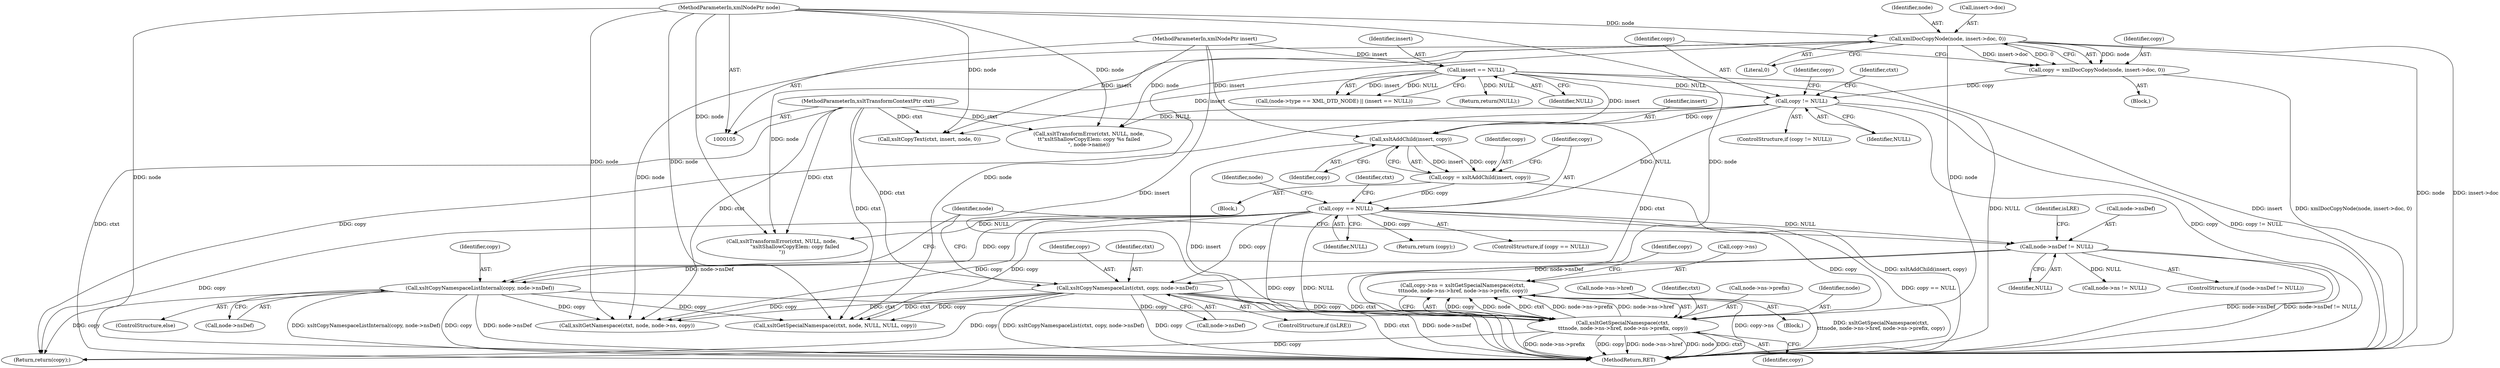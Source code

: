 digraph "0_Chrome_96dbafe288dbe2f0cc45fa3c39daf6d0c37acbab_43@API" {
"1000230" [label="(Call,copy->ns = xsltGetSpecialNamespace(ctxt,\n\t\t\tnode, node->ns->href, node->ns->prefix, copy))"];
"1000234" [label="(Call,xsltGetSpecialNamespace(ctxt,\n\t\t\tnode, node->ns->href, node->ns->prefix, copy))"];
"1000195" [label="(Call,xsltCopyNamespaceList(ctxt, copy, node->nsDef))"];
"1000106" [label="(MethodParameterIn,xsltTransformContextPtr ctxt)"];
"1000168" [label="(Call,copy == NULL)"];
"1000162" [label="(Call,copy = xsltAddChild(insert, copy))"];
"1000164" [label="(Call,xsltAddChild(insert, copy))"];
"1000119" [label="(Call,insert == NULL)"];
"1000108" [label="(MethodParameterIn,xmlNodePtr insert)"];
"1000151" [label="(Call,copy != NULL)"];
"1000142" [label="(Call,copy = xmlDocCopyNode(node, insert->doc, 0))"];
"1000144" [label="(Call,xmlDocCopyNode(node, insert->doc, 0))"];
"1000107" [label="(MethodParameterIn,xmlNodePtr node)"];
"1000187" [label="(Call,node->nsDef != NULL)"];
"1000202" [label="(Call,xsltCopyNamespaceListInternal(copy, node->nsDef))"];
"1000157" [label="(Identifier,copy)"];
"1000154" [label="(Block,)"];
"1000195" [label="(Call,xsltCopyNamespaceList(ctxt, copy, node->nsDef))"];
"1000162" [label="(Call,copy = xsltAddChild(insert, copy))"];
"1000142" [label="(Call,copy = xmlDocCopyNode(node, insert->doc, 0))"];
"1000119" [label="(Call,insert == NULL)"];
"1000237" [label="(Call,node->ns->href)"];
"1000153" [label="(Identifier,NULL)"];
"1000110" [label="(Block,)"];
"1000235" [label="(Identifier,ctxt)"];
"1000168" [label="(Call,copy == NULL)"];
"1000242" [label="(Call,node->ns->prefix)"];
"1000108" [label="(MethodParameterIn,xmlNodePtr insert)"];
"1000163" [label="(Identifier,copy)"];
"1000173" [label="(Identifier,ctxt)"];
"1000186" [label="(ControlStructure,if (node->nsDef != NULL))"];
"1000170" [label="(Identifier,NULL)"];
"1000203" [label="(Identifier,copy)"];
"1000270" [label="(Call,xsltTransformError(ctxt, NULL, node,\n\t\t\"xsltShallowCopyElem: copy %s failed\n\", node->name))"];
"1000172" [label="(Call,xsltTransformError(ctxt, NULL, node,\n                \"xsltShallowCopyElem: copy failed\n\"))"];
"1000177" [label="(Return,return (copy);)"];
"1000150" [label="(ControlStructure,if (copy != NULL))"];
"1000151" [label="(Call,copy != NULL)"];
"1000113" [label="(Call,(node->type == XML_DTD_NODE) || (insert == NULL))"];
"1000164" [label="(Call,xsltAddChild(insert, copy))"];
"1000169" [label="(Identifier,copy)"];
"1000106" [label="(MethodParameterIn,xsltTransformContextPtr ctxt)"];
"1000280" [label="(MethodReturn,RET)"];
"1000165" [label="(Identifier,insert)"];
"1000198" [label="(Call,node->nsDef)"];
"1000229" [label="(Block,)"];
"1000107" [label="(MethodParameterIn,xmlNodePtr node)"];
"1000230" [label="(Call,copy->ns = xsltGetSpecialNamespace(ctxt,\n\t\t\tnode, node->ns->href, node->ns->prefix, copy))"];
"1000202" [label="(Call,xsltCopyNamespaceListInternal(copy, node->nsDef))"];
"1000197" [label="(Identifier,copy)"];
"1000221" [label="(Call,xsltGetNamespace(ctxt, node, node->ns, copy))"];
"1000149" [label="(Literal,0)"];
"1000145" [label="(Identifier,node)"];
"1000122" [label="(Return,return(NULL);)"];
"1000193" [label="(ControlStructure,if (isLRE))"];
"1000187" [label="(Call,node->nsDef != NULL)"];
"1000152" [label="(Identifier,copy)"];
"1000271" [label="(Identifier,ctxt)"];
"1000196" [label="(Identifier,ctxt)"];
"1000201" [label="(ControlStructure,else)"];
"1000231" [label="(Call,copy->ns)"];
"1000120" [label="(Identifier,insert)"];
"1000167" [label="(ControlStructure,if (copy == NULL))"];
"1000137" [label="(Call,xsltCopyText(ctxt, insert, node, 0))"];
"1000204" [label="(Call,node->nsDef)"];
"1000236" [label="(Identifier,node)"];
"1000247" [label="(Identifier,copy)"];
"1000234" [label="(Call,xsltGetSpecialNamespace(ctxt,\n\t\t\tnode, node->ns->href, node->ns->prefix, copy))"];
"1000191" [label="(Identifier,NULL)"];
"1000146" [label="(Call,insert->doc)"];
"1000278" [label="(Return,return(copy);)"];
"1000188" [label="(Call,node->nsDef)"];
"1000279" [label="(Identifier,copy)"];
"1000166" [label="(Identifier,copy)"];
"1000143" [label="(Identifier,copy)"];
"1000121" [label="(Identifier,NULL)"];
"1000208" [label="(Call,node->ns != NULL)"];
"1000182" [label="(Identifier,node)"];
"1000194" [label="(Identifier,isLRE)"];
"1000262" [label="(Call,xsltGetSpecialNamespace(ctxt, node, NULL, NULL, copy))"];
"1000210" [label="(Identifier,node)"];
"1000144" [label="(Call,xmlDocCopyNode(node, insert->doc, 0))"];
"1000230" -> "1000229"  [label="AST: "];
"1000230" -> "1000234"  [label="CFG: "];
"1000231" -> "1000230"  [label="AST: "];
"1000234" -> "1000230"  [label="AST: "];
"1000279" -> "1000230"  [label="CFG: "];
"1000230" -> "1000280"  [label="DDG: copy->ns"];
"1000230" -> "1000280"  [label="DDG: xsltGetSpecialNamespace(ctxt,\n\t\t\tnode, node->ns->href, node->ns->prefix, copy)"];
"1000234" -> "1000230"  [label="DDG: copy"];
"1000234" -> "1000230"  [label="DDG: node"];
"1000234" -> "1000230"  [label="DDG: ctxt"];
"1000234" -> "1000230"  [label="DDG: node->ns->prefix"];
"1000234" -> "1000230"  [label="DDG: node->ns->href"];
"1000234" -> "1000247"  [label="CFG: "];
"1000235" -> "1000234"  [label="AST: "];
"1000236" -> "1000234"  [label="AST: "];
"1000237" -> "1000234"  [label="AST: "];
"1000242" -> "1000234"  [label="AST: "];
"1000247" -> "1000234"  [label="AST: "];
"1000234" -> "1000280"  [label="DDG: node->ns->href"];
"1000234" -> "1000280"  [label="DDG: node"];
"1000234" -> "1000280"  [label="DDG: ctxt"];
"1000234" -> "1000280"  [label="DDG: node->ns->prefix"];
"1000234" -> "1000280"  [label="DDG: copy"];
"1000195" -> "1000234"  [label="DDG: ctxt"];
"1000195" -> "1000234"  [label="DDG: copy"];
"1000106" -> "1000234"  [label="DDG: ctxt"];
"1000144" -> "1000234"  [label="DDG: node"];
"1000107" -> "1000234"  [label="DDG: node"];
"1000168" -> "1000234"  [label="DDG: copy"];
"1000202" -> "1000234"  [label="DDG: copy"];
"1000234" -> "1000278"  [label="DDG: copy"];
"1000195" -> "1000193"  [label="AST: "];
"1000195" -> "1000198"  [label="CFG: "];
"1000196" -> "1000195"  [label="AST: "];
"1000197" -> "1000195"  [label="AST: "];
"1000198" -> "1000195"  [label="AST: "];
"1000210" -> "1000195"  [label="CFG: "];
"1000195" -> "1000280"  [label="DDG: xsltCopyNamespaceList(ctxt, copy, node->nsDef)"];
"1000195" -> "1000280"  [label="DDG: copy"];
"1000195" -> "1000280"  [label="DDG: ctxt"];
"1000195" -> "1000280"  [label="DDG: node->nsDef"];
"1000106" -> "1000195"  [label="DDG: ctxt"];
"1000168" -> "1000195"  [label="DDG: copy"];
"1000187" -> "1000195"  [label="DDG: node->nsDef"];
"1000195" -> "1000221"  [label="DDG: ctxt"];
"1000195" -> "1000221"  [label="DDG: copy"];
"1000195" -> "1000262"  [label="DDG: ctxt"];
"1000195" -> "1000262"  [label="DDG: copy"];
"1000195" -> "1000278"  [label="DDG: copy"];
"1000106" -> "1000105"  [label="AST: "];
"1000106" -> "1000280"  [label="DDG: ctxt"];
"1000106" -> "1000137"  [label="DDG: ctxt"];
"1000106" -> "1000172"  [label="DDG: ctxt"];
"1000106" -> "1000221"  [label="DDG: ctxt"];
"1000106" -> "1000262"  [label="DDG: ctxt"];
"1000106" -> "1000270"  [label="DDG: ctxt"];
"1000168" -> "1000167"  [label="AST: "];
"1000168" -> "1000170"  [label="CFG: "];
"1000169" -> "1000168"  [label="AST: "];
"1000170" -> "1000168"  [label="AST: "];
"1000173" -> "1000168"  [label="CFG: "];
"1000182" -> "1000168"  [label="CFG: "];
"1000168" -> "1000280"  [label="DDG: copy == NULL"];
"1000168" -> "1000280"  [label="DDG: copy"];
"1000168" -> "1000280"  [label="DDG: NULL"];
"1000162" -> "1000168"  [label="DDG: copy"];
"1000151" -> "1000168"  [label="DDG: NULL"];
"1000168" -> "1000172"  [label="DDG: NULL"];
"1000168" -> "1000177"  [label="DDG: copy"];
"1000168" -> "1000187"  [label="DDG: NULL"];
"1000168" -> "1000202"  [label="DDG: copy"];
"1000168" -> "1000221"  [label="DDG: copy"];
"1000168" -> "1000262"  [label="DDG: copy"];
"1000168" -> "1000278"  [label="DDG: copy"];
"1000162" -> "1000154"  [label="AST: "];
"1000162" -> "1000164"  [label="CFG: "];
"1000163" -> "1000162"  [label="AST: "];
"1000164" -> "1000162"  [label="AST: "];
"1000169" -> "1000162"  [label="CFG: "];
"1000162" -> "1000280"  [label="DDG: xsltAddChild(insert, copy)"];
"1000164" -> "1000162"  [label="DDG: insert"];
"1000164" -> "1000162"  [label="DDG: copy"];
"1000164" -> "1000166"  [label="CFG: "];
"1000165" -> "1000164"  [label="AST: "];
"1000166" -> "1000164"  [label="AST: "];
"1000164" -> "1000280"  [label="DDG: insert"];
"1000119" -> "1000164"  [label="DDG: insert"];
"1000108" -> "1000164"  [label="DDG: insert"];
"1000151" -> "1000164"  [label="DDG: copy"];
"1000119" -> "1000113"  [label="AST: "];
"1000119" -> "1000121"  [label="CFG: "];
"1000120" -> "1000119"  [label="AST: "];
"1000121" -> "1000119"  [label="AST: "];
"1000113" -> "1000119"  [label="CFG: "];
"1000119" -> "1000280"  [label="DDG: NULL"];
"1000119" -> "1000280"  [label="DDG: insert"];
"1000119" -> "1000113"  [label="DDG: insert"];
"1000119" -> "1000113"  [label="DDG: NULL"];
"1000108" -> "1000119"  [label="DDG: insert"];
"1000119" -> "1000122"  [label="DDG: NULL"];
"1000119" -> "1000137"  [label="DDG: insert"];
"1000119" -> "1000151"  [label="DDG: NULL"];
"1000108" -> "1000105"  [label="AST: "];
"1000108" -> "1000280"  [label="DDG: insert"];
"1000108" -> "1000137"  [label="DDG: insert"];
"1000151" -> "1000150"  [label="AST: "];
"1000151" -> "1000153"  [label="CFG: "];
"1000152" -> "1000151"  [label="AST: "];
"1000153" -> "1000151"  [label="AST: "];
"1000157" -> "1000151"  [label="CFG: "];
"1000271" -> "1000151"  [label="CFG: "];
"1000151" -> "1000280"  [label="DDG: copy != NULL"];
"1000151" -> "1000280"  [label="DDG: copy"];
"1000142" -> "1000151"  [label="DDG: copy"];
"1000151" -> "1000270"  [label="DDG: NULL"];
"1000151" -> "1000278"  [label="DDG: copy"];
"1000142" -> "1000110"  [label="AST: "];
"1000142" -> "1000144"  [label="CFG: "];
"1000143" -> "1000142"  [label="AST: "];
"1000144" -> "1000142"  [label="AST: "];
"1000152" -> "1000142"  [label="CFG: "];
"1000142" -> "1000280"  [label="DDG: xmlDocCopyNode(node, insert->doc, 0)"];
"1000144" -> "1000142"  [label="DDG: node"];
"1000144" -> "1000142"  [label="DDG: insert->doc"];
"1000144" -> "1000142"  [label="DDG: 0"];
"1000144" -> "1000149"  [label="CFG: "];
"1000145" -> "1000144"  [label="AST: "];
"1000146" -> "1000144"  [label="AST: "];
"1000149" -> "1000144"  [label="AST: "];
"1000144" -> "1000280"  [label="DDG: node"];
"1000144" -> "1000280"  [label="DDG: insert->doc"];
"1000107" -> "1000144"  [label="DDG: node"];
"1000144" -> "1000172"  [label="DDG: node"];
"1000144" -> "1000221"  [label="DDG: node"];
"1000144" -> "1000262"  [label="DDG: node"];
"1000144" -> "1000270"  [label="DDG: node"];
"1000107" -> "1000105"  [label="AST: "];
"1000107" -> "1000280"  [label="DDG: node"];
"1000107" -> "1000137"  [label="DDG: node"];
"1000107" -> "1000172"  [label="DDG: node"];
"1000107" -> "1000221"  [label="DDG: node"];
"1000107" -> "1000262"  [label="DDG: node"];
"1000107" -> "1000270"  [label="DDG: node"];
"1000187" -> "1000186"  [label="AST: "];
"1000187" -> "1000191"  [label="CFG: "];
"1000188" -> "1000187"  [label="AST: "];
"1000191" -> "1000187"  [label="AST: "];
"1000194" -> "1000187"  [label="CFG: "];
"1000210" -> "1000187"  [label="CFG: "];
"1000187" -> "1000280"  [label="DDG: node->nsDef"];
"1000187" -> "1000280"  [label="DDG: node->nsDef != NULL"];
"1000187" -> "1000202"  [label="DDG: node->nsDef"];
"1000187" -> "1000208"  [label="DDG: NULL"];
"1000202" -> "1000201"  [label="AST: "];
"1000202" -> "1000204"  [label="CFG: "];
"1000203" -> "1000202"  [label="AST: "];
"1000204" -> "1000202"  [label="AST: "];
"1000210" -> "1000202"  [label="CFG: "];
"1000202" -> "1000280"  [label="DDG: copy"];
"1000202" -> "1000280"  [label="DDG: node->nsDef"];
"1000202" -> "1000280"  [label="DDG: xsltCopyNamespaceListInternal(copy, node->nsDef)"];
"1000202" -> "1000221"  [label="DDG: copy"];
"1000202" -> "1000262"  [label="DDG: copy"];
"1000202" -> "1000278"  [label="DDG: copy"];
}
